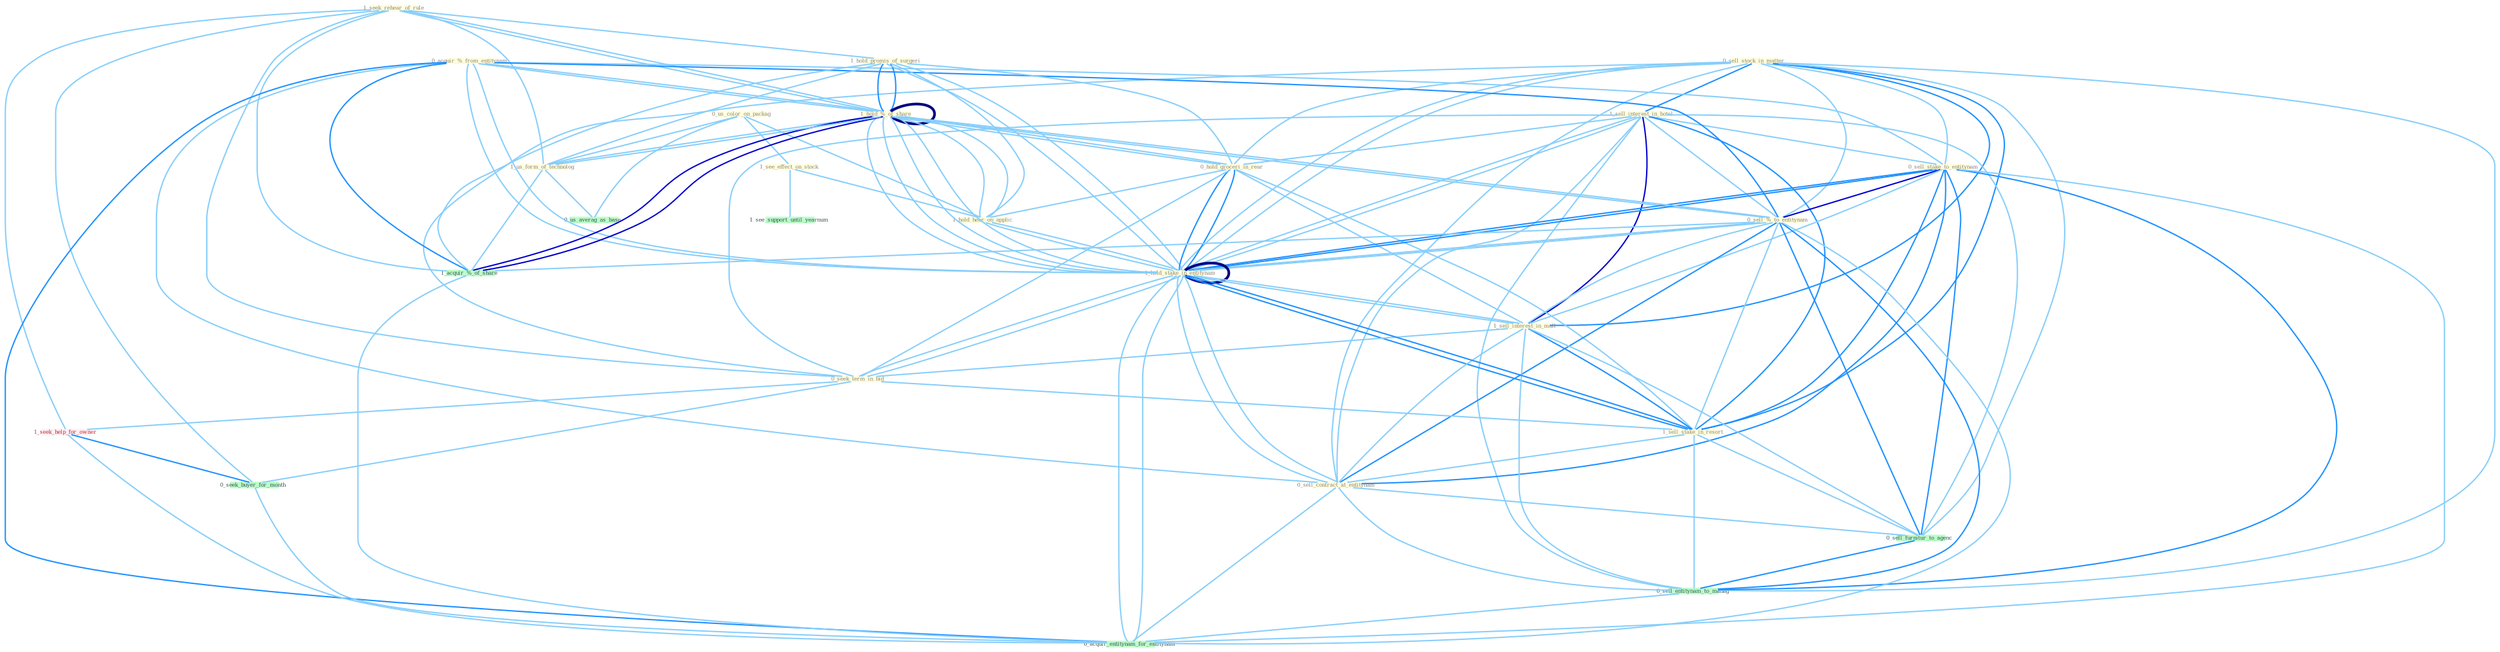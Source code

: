 Graph G{ 
    node
    [shape=polygon,style=filled,width=.5,height=.06,color="#BDFCC9",fixedsize=true,fontsize=4,
    fontcolor="#2f4f4f"];
    {node
    [color="#ffffe0", fontcolor="#8b7d6b"] "1_seek_rehear_of_rule " "0_sell_stock_in_matter " "1_sell_interest_in_hotel " "0_us_color_on_packag " "0_acquir_%_from_entitynam " "1_hold_promis_of_surgeri " "1_hold_%_of_share " "0_hold_groceri_in_rear " "0_sell_stake_to_entitynam " "0_sell_%_to_entitynam " "1_hold_stake_in_entitynam " "1_see_effect_on_stock " "1_sell_interest_in_mall " "0_seek_term_in_bid " "1_sell_stake_in_resort " "1_us_form_of_technolog " "0_sell_contract_at_entitynam " "1_hold_hear_on_applic "}
{node [color="#fff0f5", fontcolor="#b22222"] "1_hold_stake_in_entitynam " "1_seek_help_for_owner "}
edge [color="#B0E2FF"];

	"1_seek_rehear_of_rule " -- "1_hold_promis_of_surgeri " [w="1", color="#87cefa" ];
	"1_seek_rehear_of_rule " -- "1_hold_%_of_share " [w="1", color="#87cefa" ];
	"1_seek_rehear_of_rule " -- "0_seek_term_in_bid " [w="1", color="#87cefa" ];
	"1_seek_rehear_of_rule " -- "1_us_form_of_technolog " [w="1", color="#87cefa" ];
	"1_seek_rehear_of_rule " -- "1_hold_%_of_share " [w="1", color="#87cefa" ];
	"1_seek_rehear_of_rule " -- "1_seek_help_for_owner " [w="1", color="#87cefa" ];
	"1_seek_rehear_of_rule " -- "0_seek_buyer_for_month " [w="1", color="#87cefa" ];
	"1_seek_rehear_of_rule " -- "1_acquir_%_of_share " [w="1", color="#87cefa" ];
	"0_sell_stock_in_matter " -- "1_sell_interest_in_hotel " [w="2", color="#1e90ff" , len=0.8];
	"0_sell_stock_in_matter " -- "0_hold_groceri_in_rear " [w="1", color="#87cefa" ];
	"0_sell_stock_in_matter " -- "0_sell_stake_to_entitynam " [w="1", color="#87cefa" ];
	"0_sell_stock_in_matter " -- "0_sell_%_to_entitynam " [w="1", color="#87cefa" ];
	"0_sell_stock_in_matter " -- "1_hold_stake_in_entitynam " [w="1", color="#87cefa" ];
	"0_sell_stock_in_matter " -- "1_sell_interest_in_mall " [w="2", color="#1e90ff" , len=0.8];
	"0_sell_stock_in_matter " -- "0_seek_term_in_bid " [w="1", color="#87cefa" ];
	"0_sell_stock_in_matter " -- "1_sell_stake_in_resort " [w="2", color="#1e90ff" , len=0.8];
	"0_sell_stock_in_matter " -- "0_sell_contract_at_entitynam " [w="1", color="#87cefa" ];
	"0_sell_stock_in_matter " -- "1_hold_stake_in_entitynam " [w="1", color="#87cefa" ];
	"0_sell_stock_in_matter " -- "0_sell_furnitur_to_agenc " [w="1", color="#87cefa" ];
	"0_sell_stock_in_matter " -- "0_sell_entitynam_to_manag " [w="1", color="#87cefa" ];
	"1_sell_interest_in_hotel " -- "0_hold_groceri_in_rear " [w="1", color="#87cefa" ];
	"1_sell_interest_in_hotel " -- "0_sell_stake_to_entitynam " [w="1", color="#87cefa" ];
	"1_sell_interest_in_hotel " -- "0_sell_%_to_entitynam " [w="1", color="#87cefa" ];
	"1_sell_interest_in_hotel " -- "1_hold_stake_in_entitynam " [w="1", color="#87cefa" ];
	"1_sell_interest_in_hotel " -- "1_sell_interest_in_mall " [w="3", color="#0000cd" , len=0.6];
	"1_sell_interest_in_hotel " -- "0_seek_term_in_bid " [w="1", color="#87cefa" ];
	"1_sell_interest_in_hotel " -- "1_sell_stake_in_resort " [w="2", color="#1e90ff" , len=0.8];
	"1_sell_interest_in_hotel " -- "0_sell_contract_at_entitynam " [w="1", color="#87cefa" ];
	"1_sell_interest_in_hotel " -- "1_hold_stake_in_entitynam " [w="1", color="#87cefa" ];
	"1_sell_interest_in_hotel " -- "0_sell_furnitur_to_agenc " [w="1", color="#87cefa" ];
	"1_sell_interest_in_hotel " -- "0_sell_entitynam_to_manag " [w="1", color="#87cefa" ];
	"0_us_color_on_packag " -- "1_see_effect_on_stock " [w="1", color="#87cefa" ];
	"0_us_color_on_packag " -- "1_us_form_of_technolog " [w="1", color="#87cefa" ];
	"0_us_color_on_packag " -- "1_hold_hear_on_applic " [w="1", color="#87cefa" ];
	"0_us_color_on_packag " -- "0_us_averag_as_base " [w="1", color="#87cefa" ];
	"0_acquir_%_from_entitynam " -- "1_hold_%_of_share " [w="1", color="#87cefa" ];
	"0_acquir_%_from_entitynam " -- "0_sell_stake_to_entitynam " [w="1", color="#87cefa" ];
	"0_acquir_%_from_entitynam " -- "0_sell_%_to_entitynam " [w="2", color="#1e90ff" , len=0.8];
	"0_acquir_%_from_entitynam " -- "1_hold_stake_in_entitynam " [w="1", color="#87cefa" ];
	"0_acquir_%_from_entitynam " -- "0_sell_contract_at_entitynam " [w="1", color="#87cefa" ];
	"0_acquir_%_from_entitynam " -- "1_hold_%_of_share " [w="1", color="#87cefa" ];
	"0_acquir_%_from_entitynam " -- "1_hold_stake_in_entitynam " [w="1", color="#87cefa" ];
	"0_acquir_%_from_entitynam " -- "1_acquir_%_of_share " [w="2", color="#1e90ff" , len=0.8];
	"0_acquir_%_from_entitynam " -- "0_acquir_entitynam_for_entitynam " [w="2", color="#1e90ff" , len=0.8];
	"1_hold_promis_of_surgeri " -- "1_hold_%_of_share " [w="2", color="#1e90ff" , len=0.8];
	"1_hold_promis_of_surgeri " -- "0_hold_groceri_in_rear " [w="1", color="#87cefa" ];
	"1_hold_promis_of_surgeri " -- "1_hold_stake_in_entitynam " [w="1", color="#87cefa" ];
	"1_hold_promis_of_surgeri " -- "1_us_form_of_technolog " [w="1", color="#87cefa" ];
	"1_hold_promis_of_surgeri " -- "1_hold_hear_on_applic " [w="1", color="#87cefa" ];
	"1_hold_promis_of_surgeri " -- "1_hold_%_of_share " [w="2", color="#1e90ff" , len=0.8];
	"1_hold_promis_of_surgeri " -- "1_hold_stake_in_entitynam " [w="1", color="#87cefa" ];
	"1_hold_promis_of_surgeri " -- "1_acquir_%_of_share " [w="1", color="#87cefa" ];
	"1_hold_%_of_share " -- "0_hold_groceri_in_rear " [w="1", color="#87cefa" ];
	"1_hold_%_of_share " -- "0_sell_%_to_entitynam " [w="1", color="#87cefa" ];
	"1_hold_%_of_share " -- "1_hold_stake_in_entitynam " [w="1", color="#87cefa" ];
	"1_hold_%_of_share " -- "1_us_form_of_technolog " [w="1", color="#87cefa" ];
	"1_hold_%_of_share " -- "1_hold_hear_on_applic " [w="1", color="#87cefa" ];
	"1_hold_%_of_share " -- "1_hold_%_of_share " [w="4", style=bold, color="#000080", len=0.4];
	"1_hold_%_of_share " -- "1_hold_stake_in_entitynam " [w="1", color="#87cefa" ];
	"1_hold_%_of_share " -- "1_acquir_%_of_share " [w="3", color="#0000cd" , len=0.6];
	"0_hold_groceri_in_rear " -- "1_hold_stake_in_entitynam " [w="2", color="#1e90ff" , len=0.8];
	"0_hold_groceri_in_rear " -- "1_sell_interest_in_mall " [w="1", color="#87cefa" ];
	"0_hold_groceri_in_rear " -- "0_seek_term_in_bid " [w="1", color="#87cefa" ];
	"0_hold_groceri_in_rear " -- "1_sell_stake_in_resort " [w="1", color="#87cefa" ];
	"0_hold_groceri_in_rear " -- "1_hold_hear_on_applic " [w="1", color="#87cefa" ];
	"0_hold_groceri_in_rear " -- "1_hold_%_of_share " [w="1", color="#87cefa" ];
	"0_hold_groceri_in_rear " -- "1_hold_stake_in_entitynam " [w="2", color="#1e90ff" , len=0.8];
	"0_sell_stake_to_entitynam " -- "0_sell_%_to_entitynam " [w="3", color="#0000cd" , len=0.6];
	"0_sell_stake_to_entitynam " -- "1_hold_stake_in_entitynam " [w="2", color="#1e90ff" , len=0.8];
	"0_sell_stake_to_entitynam " -- "1_sell_interest_in_mall " [w="1", color="#87cefa" ];
	"0_sell_stake_to_entitynam " -- "1_sell_stake_in_resort " [w="2", color="#1e90ff" , len=0.8];
	"0_sell_stake_to_entitynam " -- "0_sell_contract_at_entitynam " [w="2", color="#1e90ff" , len=0.8];
	"0_sell_stake_to_entitynam " -- "1_hold_stake_in_entitynam " [w="2", color="#1e90ff" , len=0.8];
	"0_sell_stake_to_entitynam " -- "0_sell_furnitur_to_agenc " [w="2", color="#1e90ff" , len=0.8];
	"0_sell_stake_to_entitynam " -- "0_sell_entitynam_to_manag " [w="2", color="#1e90ff" , len=0.8];
	"0_sell_stake_to_entitynam " -- "0_acquir_entitynam_for_entitynam " [w="1", color="#87cefa" ];
	"0_sell_%_to_entitynam " -- "1_hold_stake_in_entitynam " [w="1", color="#87cefa" ];
	"0_sell_%_to_entitynam " -- "1_sell_interest_in_mall " [w="1", color="#87cefa" ];
	"0_sell_%_to_entitynam " -- "1_sell_stake_in_resort " [w="1", color="#87cefa" ];
	"0_sell_%_to_entitynam " -- "0_sell_contract_at_entitynam " [w="2", color="#1e90ff" , len=0.8];
	"0_sell_%_to_entitynam " -- "1_hold_%_of_share " [w="1", color="#87cefa" ];
	"0_sell_%_to_entitynam " -- "1_hold_stake_in_entitynam " [w="1", color="#87cefa" ];
	"0_sell_%_to_entitynam " -- "1_acquir_%_of_share " [w="1", color="#87cefa" ];
	"0_sell_%_to_entitynam " -- "0_sell_furnitur_to_agenc " [w="2", color="#1e90ff" , len=0.8];
	"0_sell_%_to_entitynam " -- "0_sell_entitynam_to_manag " [w="2", color="#1e90ff" , len=0.8];
	"0_sell_%_to_entitynam " -- "0_acquir_entitynam_for_entitynam " [w="1", color="#87cefa" ];
	"1_hold_stake_in_entitynam " -- "1_sell_interest_in_mall " [w="1", color="#87cefa" ];
	"1_hold_stake_in_entitynam " -- "0_seek_term_in_bid " [w="1", color="#87cefa" ];
	"1_hold_stake_in_entitynam " -- "1_sell_stake_in_resort " [w="2", color="#1e90ff" , len=0.8];
	"1_hold_stake_in_entitynam " -- "0_sell_contract_at_entitynam " [w="1", color="#87cefa" ];
	"1_hold_stake_in_entitynam " -- "1_hold_hear_on_applic " [w="1", color="#87cefa" ];
	"1_hold_stake_in_entitynam " -- "1_hold_%_of_share " [w="1", color="#87cefa" ];
	"1_hold_stake_in_entitynam " -- "1_hold_stake_in_entitynam " [w="4", style=bold, color="#000080", len=0.4];
	"1_hold_stake_in_entitynam " -- "0_acquir_entitynam_for_entitynam " [w="1", color="#87cefa" ];
	"1_see_effect_on_stock " -- "1_hold_hear_on_applic " [w="1", color="#87cefa" ];
	"1_see_effect_on_stock " -- "1_see_support_until_yearnum " [w="1", color="#87cefa" ];
	"1_sell_interest_in_mall " -- "0_seek_term_in_bid " [w="1", color="#87cefa" ];
	"1_sell_interest_in_mall " -- "1_sell_stake_in_resort " [w="2", color="#1e90ff" , len=0.8];
	"1_sell_interest_in_mall " -- "0_sell_contract_at_entitynam " [w="1", color="#87cefa" ];
	"1_sell_interest_in_mall " -- "1_hold_stake_in_entitynam " [w="1", color="#87cefa" ];
	"1_sell_interest_in_mall " -- "0_sell_furnitur_to_agenc " [w="1", color="#87cefa" ];
	"1_sell_interest_in_mall " -- "0_sell_entitynam_to_manag " [w="1", color="#87cefa" ];
	"0_seek_term_in_bid " -- "1_sell_stake_in_resort " [w="1", color="#87cefa" ];
	"0_seek_term_in_bid " -- "1_hold_stake_in_entitynam " [w="1", color="#87cefa" ];
	"0_seek_term_in_bid " -- "1_seek_help_for_owner " [w="1", color="#87cefa" ];
	"0_seek_term_in_bid " -- "0_seek_buyer_for_month " [w="1", color="#87cefa" ];
	"1_sell_stake_in_resort " -- "0_sell_contract_at_entitynam " [w="1", color="#87cefa" ];
	"1_sell_stake_in_resort " -- "1_hold_stake_in_entitynam " [w="2", color="#1e90ff" , len=0.8];
	"1_sell_stake_in_resort " -- "0_sell_furnitur_to_agenc " [w="1", color="#87cefa" ];
	"1_sell_stake_in_resort " -- "0_sell_entitynam_to_manag " [w="1", color="#87cefa" ];
	"1_us_form_of_technolog " -- "1_hold_%_of_share " [w="1", color="#87cefa" ];
	"1_us_form_of_technolog " -- "1_acquir_%_of_share " [w="1", color="#87cefa" ];
	"1_us_form_of_technolog " -- "0_us_averag_as_base " [w="1", color="#87cefa" ];
	"0_sell_contract_at_entitynam " -- "1_hold_stake_in_entitynam " [w="1", color="#87cefa" ];
	"0_sell_contract_at_entitynam " -- "0_sell_furnitur_to_agenc " [w="1", color="#87cefa" ];
	"0_sell_contract_at_entitynam " -- "0_sell_entitynam_to_manag " [w="1", color="#87cefa" ];
	"0_sell_contract_at_entitynam " -- "0_acquir_entitynam_for_entitynam " [w="1", color="#87cefa" ];
	"1_hold_hear_on_applic " -- "1_hold_%_of_share " [w="1", color="#87cefa" ];
	"1_hold_hear_on_applic " -- "1_hold_stake_in_entitynam " [w="1", color="#87cefa" ];
	"1_hold_%_of_share " -- "1_hold_stake_in_entitynam " [w="1", color="#87cefa" ];
	"1_hold_%_of_share " -- "1_acquir_%_of_share " [w="3", color="#0000cd" , len=0.6];
	"1_hold_stake_in_entitynam " -- "0_acquir_entitynam_for_entitynam " [w="1", color="#87cefa" ];
	"1_seek_help_for_owner " -- "0_seek_buyer_for_month " [w="2", color="#1e90ff" , len=0.8];
	"1_seek_help_for_owner " -- "0_acquir_entitynam_for_entitynam " [w="1", color="#87cefa" ];
	"0_seek_buyer_for_month " -- "0_acquir_entitynam_for_entitynam " [w="1", color="#87cefa" ];
	"1_acquir_%_of_share " -- "0_acquir_entitynam_for_entitynam " [w="1", color="#87cefa" ];
	"0_sell_furnitur_to_agenc " -- "0_sell_entitynam_to_manag " [w="2", color="#1e90ff" , len=0.8];
	"0_sell_entitynam_to_manag " -- "0_acquir_entitynam_for_entitynam " [w="1", color="#87cefa" ];
}